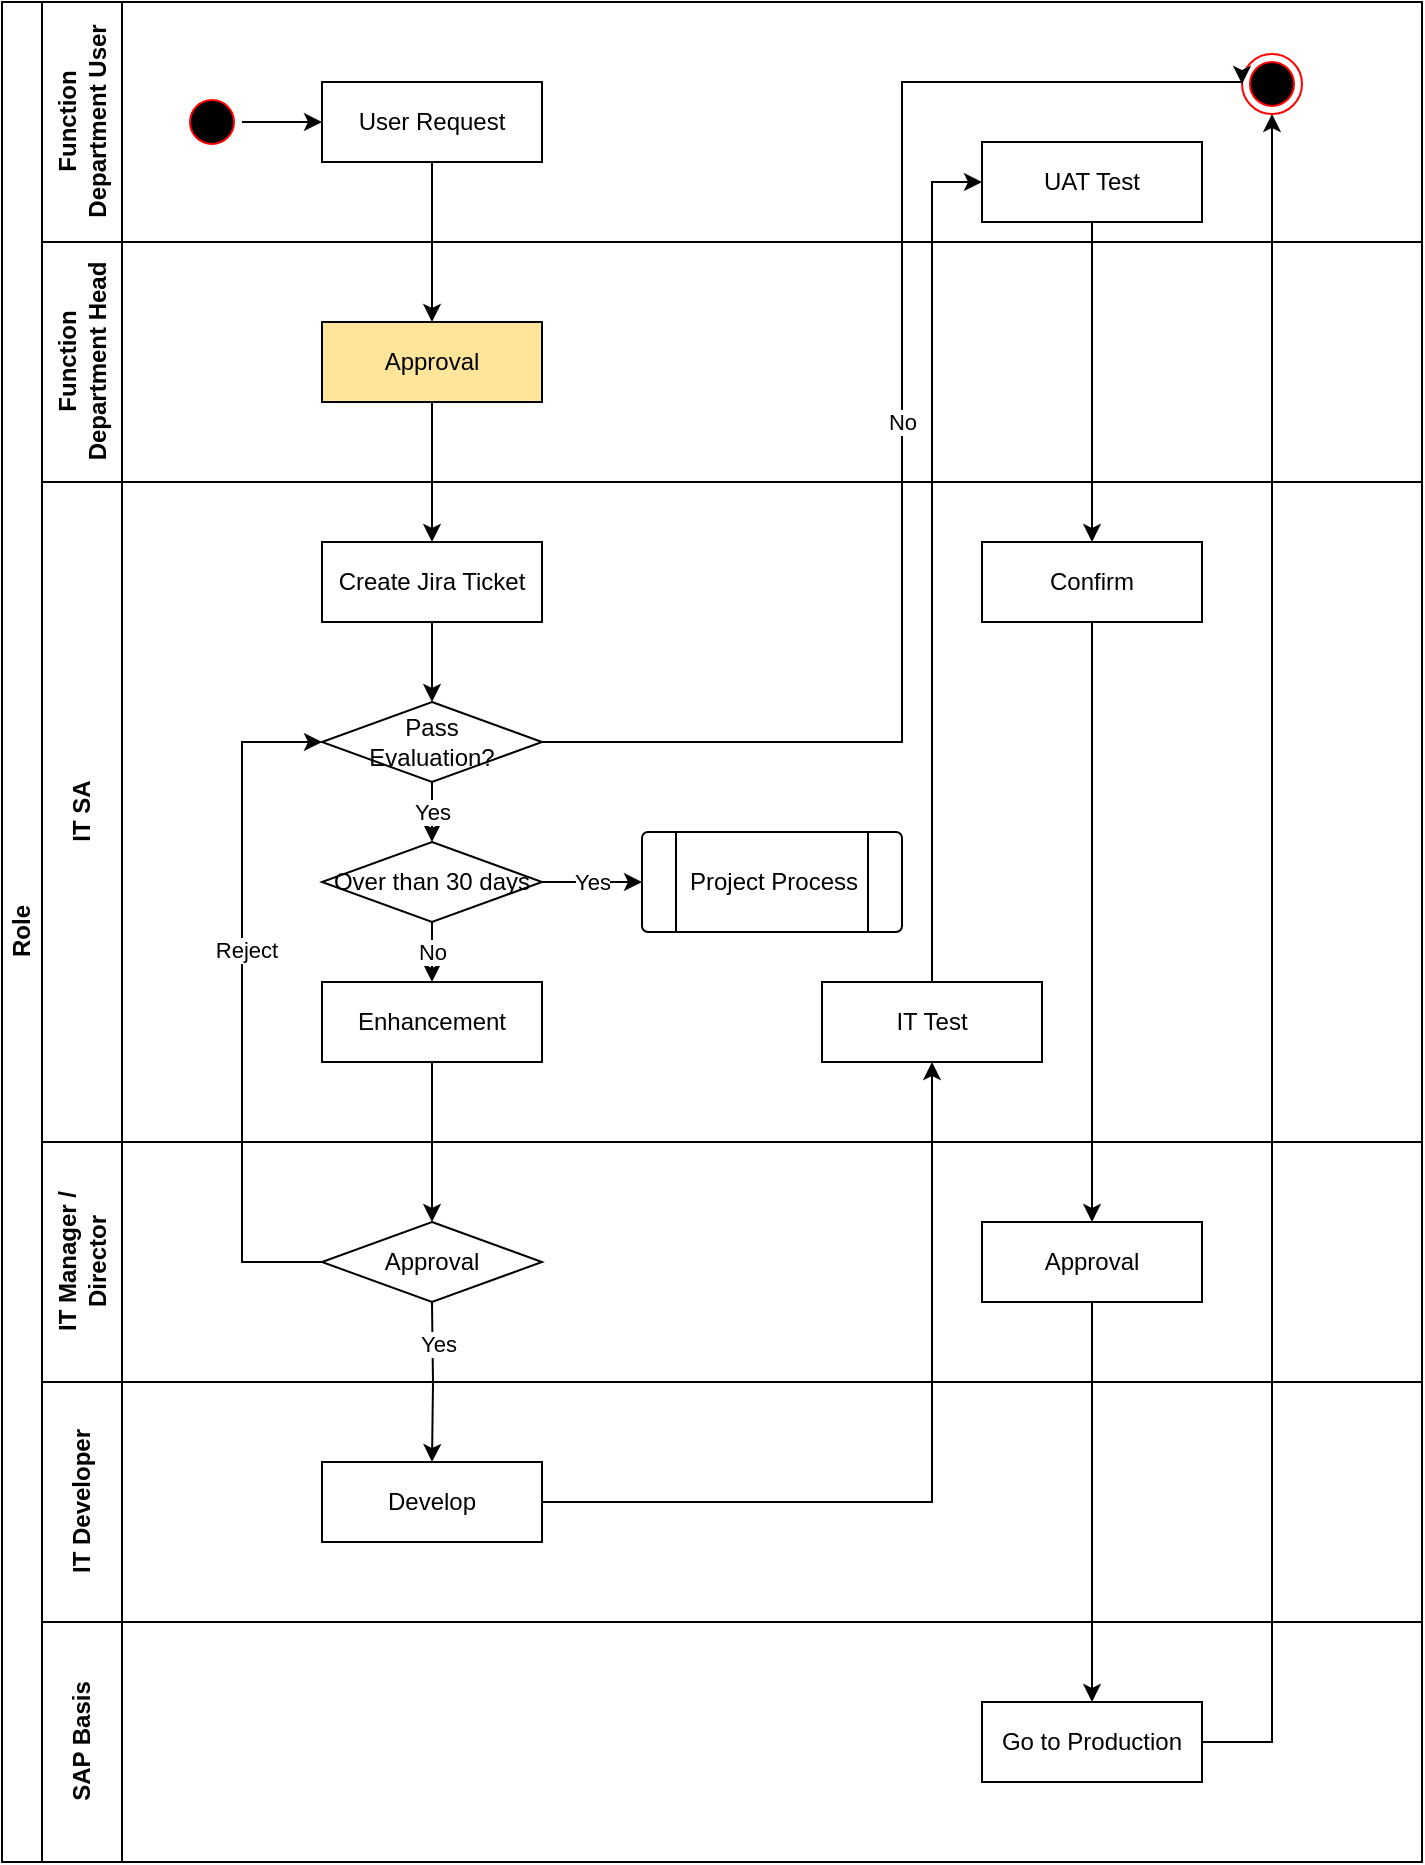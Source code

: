 <mxfile version="15.2.9" type="github">
  <diagram id="prtHgNgQTEPvFCAcTncT" name="Page-1">
    <mxGraphModel dx="894" dy="589" grid="1" gridSize="10" guides="1" tooltips="1" connect="1" arrows="1" fold="1" page="1" pageScale="1" pageWidth="827" pageHeight="1169" math="0" shadow="0">
      <root>
        <mxCell id="0" />
        <mxCell id="1" parent="0" />
        <mxCell id="dNxyNK7c78bLwvsdeMH5-19" value="Role" style="swimlane;html=1;childLayout=stackLayout;resizeParent=1;resizeParentMax=0;horizontal=0;startSize=20;horizontalStack=0;" parent="1" vertex="1">
          <mxGeometry x="50" y="60" width="710" height="930" as="geometry" />
        </mxCell>
        <mxCell id="dNxyNK7c78bLwvsdeMH5-20" value="Function &lt;br&gt;Department User" style="swimlane;html=1;startSize=40;horizontal=0;" parent="dNxyNK7c78bLwvsdeMH5-19" vertex="1">
          <mxGeometry x="20" width="690" height="120" as="geometry">
            <mxRectangle x="20" width="430" height="20" as="alternateBounds" />
          </mxGeometry>
        </mxCell>
        <mxCell id="T2dY3gX-q8fYthvRwjSA-81" value="" style="edgeStyle=orthogonalEdgeStyle;rounded=0;orthogonalLoop=1;jettySize=auto;html=1;" edge="1" parent="dNxyNK7c78bLwvsdeMH5-20" source="T2dY3gX-q8fYthvRwjSA-45" target="T2dY3gX-q8fYthvRwjSA-48">
          <mxGeometry relative="1" as="geometry" />
        </mxCell>
        <mxCell id="T2dY3gX-q8fYthvRwjSA-45" value="" style="ellipse;html=1;shape=startState;fillColor=#000000;strokeColor=#ff0000;" vertex="1" parent="dNxyNK7c78bLwvsdeMH5-20">
          <mxGeometry x="70" y="45" width="30" height="30" as="geometry" />
        </mxCell>
        <mxCell id="T2dY3gX-q8fYthvRwjSA-48" value="User Request" style="rounded=0;whiteSpace=wrap;html=1;" vertex="1" parent="dNxyNK7c78bLwvsdeMH5-20">
          <mxGeometry x="140" y="40" width="110" height="40" as="geometry" />
        </mxCell>
        <mxCell id="T2dY3gX-q8fYthvRwjSA-70" value="UAT Test" style="rounded=0;whiteSpace=wrap;html=1;" vertex="1" parent="dNxyNK7c78bLwvsdeMH5-20">
          <mxGeometry x="470" y="70" width="110" height="40" as="geometry" />
        </mxCell>
        <mxCell id="T2dY3gX-q8fYthvRwjSA-82" value="" style="ellipse;html=1;shape=endState;fillColor=#000000;strokeColor=#ff0000;" vertex="1" parent="dNxyNK7c78bLwvsdeMH5-20">
          <mxGeometry x="600" y="26" width="30" height="30" as="geometry" />
        </mxCell>
        <mxCell id="dNxyNK7c78bLwvsdeMH5-21" value="Function&lt;br&gt;Department Head" style="swimlane;html=1;startSize=40;horizontal=0;" parent="dNxyNK7c78bLwvsdeMH5-19" vertex="1">
          <mxGeometry x="20" y="120" width="690" height="120" as="geometry" />
        </mxCell>
        <mxCell id="T2dY3gX-q8fYthvRwjSA-49" value="Approval" style="rounded=0;whiteSpace=wrap;html=1;fillColor=#FFE599;" vertex="1" parent="dNxyNK7c78bLwvsdeMH5-21">
          <mxGeometry x="140" y="40" width="110" height="40" as="geometry" />
        </mxCell>
        <mxCell id="dNxyNK7c78bLwvsdeMH5-22" value="IT SA" style="swimlane;html=1;startSize=40;horizontal=0;" parent="dNxyNK7c78bLwvsdeMH5-19" vertex="1">
          <mxGeometry x="20" y="240" width="690" height="330" as="geometry" />
        </mxCell>
        <mxCell id="T2dY3gX-q8fYthvRwjSA-54" value="Yes" style="edgeStyle=orthogonalEdgeStyle;rounded=0;orthogonalLoop=1;jettySize=auto;html=1;" edge="1" parent="dNxyNK7c78bLwvsdeMH5-22" source="T2dY3gX-q8fYthvRwjSA-51" target="T2dY3gX-q8fYthvRwjSA-53">
          <mxGeometry relative="1" as="geometry" />
        </mxCell>
        <mxCell id="T2dY3gX-q8fYthvRwjSA-51" value="Pass&lt;br&gt;Evaluation?" style="strokeWidth=1;html=1;shape=mxgraph.flowchart.decision;whiteSpace=wrap;" vertex="1" parent="dNxyNK7c78bLwvsdeMH5-22">
          <mxGeometry x="140" y="110" width="110" height="40" as="geometry" />
        </mxCell>
        <mxCell id="T2dY3gX-q8fYthvRwjSA-56" value="Yes" style="edgeStyle=orthogonalEdgeStyle;rounded=0;orthogonalLoop=1;jettySize=auto;html=1;" edge="1" parent="dNxyNK7c78bLwvsdeMH5-22" source="T2dY3gX-q8fYthvRwjSA-53" target="T2dY3gX-q8fYthvRwjSA-58">
          <mxGeometry relative="1" as="geometry">
            <mxPoint x="290" y="120" as="targetPoint" />
          </mxGeometry>
        </mxCell>
        <mxCell id="T2dY3gX-q8fYthvRwjSA-61" value="No" style="edgeStyle=orthogonalEdgeStyle;rounded=0;orthogonalLoop=1;jettySize=auto;html=1;" edge="1" parent="dNxyNK7c78bLwvsdeMH5-22" source="T2dY3gX-q8fYthvRwjSA-53" target="T2dY3gX-q8fYthvRwjSA-60">
          <mxGeometry relative="1" as="geometry" />
        </mxCell>
        <mxCell id="T2dY3gX-q8fYthvRwjSA-53" value="Over than 30 days" style="strokeWidth=1;html=1;shape=mxgraph.flowchart.decision;whiteSpace=wrap;" vertex="1" parent="dNxyNK7c78bLwvsdeMH5-22">
          <mxGeometry x="140" y="180" width="110" height="40" as="geometry" />
        </mxCell>
        <mxCell id="T2dY3gX-q8fYthvRwjSA-58" value="Project Process" style="verticalLabelPosition=middle;verticalAlign=middle;html=1;shape=process;whiteSpace=wrap;rounded=1;size=0.133;arcSize=6;strokeWidth=1;labelPosition=center;align=center;" vertex="1" parent="dNxyNK7c78bLwvsdeMH5-22">
          <mxGeometry x="300" y="175" width="130" height="50" as="geometry" />
        </mxCell>
        <mxCell id="T2dY3gX-q8fYthvRwjSA-60" value="Enhancement" style="rounded=0;whiteSpace=wrap;html=1;" vertex="1" parent="dNxyNK7c78bLwvsdeMH5-22">
          <mxGeometry x="140" y="250" width="110" height="40" as="geometry" />
        </mxCell>
        <mxCell id="T2dY3gX-q8fYthvRwjSA-85" style="edgeStyle=orthogonalEdgeStyle;rounded=0;orthogonalLoop=1;jettySize=auto;html=1;entryX=0.5;entryY=0;entryDx=0;entryDy=0;entryPerimeter=0;" edge="1" parent="dNxyNK7c78bLwvsdeMH5-22" source="T2dY3gX-q8fYthvRwjSA-62" target="T2dY3gX-q8fYthvRwjSA-51">
          <mxGeometry relative="1" as="geometry" />
        </mxCell>
        <mxCell id="T2dY3gX-q8fYthvRwjSA-62" value="Create Jira Ticket" style="rounded=0;whiteSpace=wrap;html=1;" vertex="1" parent="dNxyNK7c78bLwvsdeMH5-22">
          <mxGeometry x="140" y="30" width="110" height="40" as="geometry" />
        </mxCell>
        <mxCell id="T2dY3gX-q8fYthvRwjSA-68" value="IT Test" style="rounded=0;whiteSpace=wrap;html=1;" vertex="1" parent="dNxyNK7c78bLwvsdeMH5-22">
          <mxGeometry x="390" y="250" width="110" height="40" as="geometry" />
        </mxCell>
        <mxCell id="T2dY3gX-q8fYthvRwjSA-72" value="Confirm" style="rounded=0;whiteSpace=wrap;html=1;" vertex="1" parent="dNxyNK7c78bLwvsdeMH5-22">
          <mxGeometry x="470" y="30" width="110" height="40" as="geometry" />
        </mxCell>
        <mxCell id="T2dY3gX-q8fYthvRwjSA-38" value="IT Manager /&lt;br&gt;Director" style="swimlane;html=1;startSize=40;horizontal=0;" vertex="1" parent="dNxyNK7c78bLwvsdeMH5-19">
          <mxGeometry x="20" y="570" width="690" height="120" as="geometry" />
        </mxCell>
        <mxCell id="T2dY3gX-q8fYthvRwjSA-74" value="Approval" style="rounded=0;whiteSpace=wrap;html=1;" vertex="1" parent="T2dY3gX-q8fYthvRwjSA-38">
          <mxGeometry x="470" y="40" width="110" height="40" as="geometry" />
        </mxCell>
        <mxCell id="T2dY3gX-q8fYthvRwjSA-87" value="Approval" style="strokeWidth=1;html=1;shape=mxgraph.flowchart.decision;whiteSpace=wrap;" vertex="1" parent="T2dY3gX-q8fYthvRwjSA-38">
          <mxGeometry x="140" y="40" width="110" height="40" as="geometry" />
        </mxCell>
        <mxCell id="T2dY3gX-q8fYthvRwjSA-43" value="IT Developer" style="swimlane;html=1;startSize=40;horizontal=0;" vertex="1" parent="dNxyNK7c78bLwvsdeMH5-19">
          <mxGeometry x="20" y="690" width="690" height="120" as="geometry" />
        </mxCell>
        <mxCell id="T2dY3gX-q8fYthvRwjSA-66" value="Develop" style="rounded=0;whiteSpace=wrap;html=1;" vertex="1" parent="T2dY3gX-q8fYthvRwjSA-43">
          <mxGeometry x="140" y="40" width="110" height="40" as="geometry" />
        </mxCell>
        <mxCell id="T2dY3gX-q8fYthvRwjSA-44" value="SAP Basis" style="swimlane;html=1;startSize=40;horizontal=0;" vertex="1" parent="dNxyNK7c78bLwvsdeMH5-19">
          <mxGeometry x="20" y="810" width="690" height="120" as="geometry" />
        </mxCell>
        <mxCell id="T2dY3gX-q8fYthvRwjSA-76" value="Go to Production" style="rounded=0;whiteSpace=wrap;html=1;" vertex="1" parent="T2dY3gX-q8fYthvRwjSA-44">
          <mxGeometry x="470" y="40" width="110" height="40" as="geometry" />
        </mxCell>
        <mxCell id="T2dY3gX-q8fYthvRwjSA-50" value="" style="edgeStyle=orthogonalEdgeStyle;rounded=0;orthogonalLoop=1;jettySize=auto;html=1;" edge="1" parent="dNxyNK7c78bLwvsdeMH5-19" source="T2dY3gX-q8fYthvRwjSA-48" target="T2dY3gX-q8fYthvRwjSA-49">
          <mxGeometry relative="1" as="geometry" />
        </mxCell>
        <mxCell id="T2dY3gX-q8fYthvRwjSA-52" value="" style="edgeStyle=orthogonalEdgeStyle;rounded=0;orthogonalLoop=1;jettySize=auto;html=1;" edge="1" parent="dNxyNK7c78bLwvsdeMH5-19" source="T2dY3gX-q8fYthvRwjSA-49" target="T2dY3gX-q8fYthvRwjSA-62">
          <mxGeometry relative="1" as="geometry">
            <mxPoint x="220" y="240" as="targetPoint" />
          </mxGeometry>
        </mxCell>
        <mxCell id="T2dY3gX-q8fYthvRwjSA-67" value="" style="edgeStyle=orthogonalEdgeStyle;rounded=0;orthogonalLoop=1;jettySize=auto;html=1;" edge="1" parent="dNxyNK7c78bLwvsdeMH5-19" target="T2dY3gX-q8fYthvRwjSA-66">
          <mxGeometry relative="1" as="geometry">
            <mxPoint x="215" y="650" as="sourcePoint" />
          </mxGeometry>
        </mxCell>
        <mxCell id="T2dY3gX-q8fYthvRwjSA-88" value="Yes" style="edgeLabel;html=1;align=center;verticalAlign=middle;resizable=0;points=[];" vertex="1" connectable="0" parent="T2dY3gX-q8fYthvRwjSA-67">
          <mxGeometry x="-0.475" y="2" relative="1" as="geometry">
            <mxPoint as="offset" />
          </mxGeometry>
        </mxCell>
        <mxCell id="T2dY3gX-q8fYthvRwjSA-69" style="edgeStyle=orthogonalEdgeStyle;rounded=0;orthogonalLoop=1;jettySize=auto;html=1;" edge="1" parent="dNxyNK7c78bLwvsdeMH5-19" source="T2dY3gX-q8fYthvRwjSA-66" target="T2dY3gX-q8fYthvRwjSA-68">
          <mxGeometry relative="1" as="geometry" />
        </mxCell>
        <mxCell id="T2dY3gX-q8fYthvRwjSA-71" style="edgeStyle=orthogonalEdgeStyle;rounded=0;orthogonalLoop=1;jettySize=auto;html=1;entryX=0;entryY=0.5;entryDx=0;entryDy=0;" edge="1" parent="dNxyNK7c78bLwvsdeMH5-19" source="T2dY3gX-q8fYthvRwjSA-68" target="T2dY3gX-q8fYthvRwjSA-70">
          <mxGeometry relative="1" as="geometry" />
        </mxCell>
        <mxCell id="T2dY3gX-q8fYthvRwjSA-73" style="edgeStyle=orthogonalEdgeStyle;rounded=0;orthogonalLoop=1;jettySize=auto;html=1;entryX=0.5;entryY=0;entryDx=0;entryDy=0;" edge="1" parent="dNxyNK7c78bLwvsdeMH5-19" source="T2dY3gX-q8fYthvRwjSA-70" target="T2dY3gX-q8fYthvRwjSA-72">
          <mxGeometry relative="1" as="geometry" />
        </mxCell>
        <mxCell id="T2dY3gX-q8fYthvRwjSA-75" style="edgeStyle=orthogonalEdgeStyle;rounded=0;orthogonalLoop=1;jettySize=auto;html=1;entryX=0.5;entryY=0;entryDx=0;entryDy=0;" edge="1" parent="dNxyNK7c78bLwvsdeMH5-19" source="T2dY3gX-q8fYthvRwjSA-72" target="T2dY3gX-q8fYthvRwjSA-74">
          <mxGeometry relative="1" as="geometry" />
        </mxCell>
        <mxCell id="T2dY3gX-q8fYthvRwjSA-78" style="edgeStyle=orthogonalEdgeStyle;rounded=0;orthogonalLoop=1;jettySize=auto;html=1;entryX=0.5;entryY=0;entryDx=0;entryDy=0;" edge="1" parent="dNxyNK7c78bLwvsdeMH5-19" source="T2dY3gX-q8fYthvRwjSA-74" target="T2dY3gX-q8fYthvRwjSA-76">
          <mxGeometry relative="1" as="geometry" />
        </mxCell>
        <mxCell id="T2dY3gX-q8fYthvRwjSA-79" style="edgeStyle=orthogonalEdgeStyle;rounded=0;orthogonalLoop=1;jettySize=auto;html=1;" edge="1" parent="dNxyNK7c78bLwvsdeMH5-19" source="T2dY3gX-q8fYthvRwjSA-76" target="T2dY3gX-q8fYthvRwjSA-82">
          <mxGeometry relative="1" as="geometry">
            <mxPoint x="635" y="100" as="targetPoint" />
            <Array as="points">
              <mxPoint x="635" y="870" />
            </Array>
          </mxGeometry>
        </mxCell>
        <mxCell id="T2dY3gX-q8fYthvRwjSA-80" value="No" style="edgeStyle=orthogonalEdgeStyle;rounded=0;orthogonalLoop=1;jettySize=auto;html=1;entryX=0;entryY=0.5;entryDx=0;entryDy=0;exitX=1;exitY=0.5;exitDx=0;exitDy=0;exitPerimeter=0;" edge="1" parent="dNxyNK7c78bLwvsdeMH5-19" source="T2dY3gX-q8fYthvRwjSA-51" target="T2dY3gX-q8fYthvRwjSA-82">
          <mxGeometry relative="1" as="geometry">
            <mxPoint x="580" y="40" as="targetPoint" />
            <Array as="points">
              <mxPoint x="450" y="370" />
              <mxPoint x="450" y="40" />
            </Array>
          </mxGeometry>
        </mxCell>
        <mxCell id="T2dY3gX-q8fYthvRwjSA-86" style="edgeStyle=orthogonalEdgeStyle;rounded=0;orthogonalLoop=1;jettySize=auto;html=1;" edge="1" parent="dNxyNK7c78bLwvsdeMH5-19" source="T2dY3gX-q8fYthvRwjSA-60">
          <mxGeometry relative="1" as="geometry">
            <mxPoint x="215" y="610" as="targetPoint" />
          </mxGeometry>
        </mxCell>
        <mxCell id="T2dY3gX-q8fYthvRwjSA-89" style="edgeStyle=orthogonalEdgeStyle;rounded=0;orthogonalLoop=1;jettySize=auto;html=1;entryX=0;entryY=0.5;entryDx=0;entryDy=0;entryPerimeter=0;" edge="1" parent="dNxyNK7c78bLwvsdeMH5-19" source="T2dY3gX-q8fYthvRwjSA-87" target="T2dY3gX-q8fYthvRwjSA-51">
          <mxGeometry relative="1" as="geometry">
            <Array as="points">
              <mxPoint x="120" y="630" />
              <mxPoint x="120" y="370" />
            </Array>
          </mxGeometry>
        </mxCell>
        <mxCell id="T2dY3gX-q8fYthvRwjSA-91" value="Reject" style="edgeLabel;html=1;align=center;verticalAlign=middle;resizable=0;points=[];" vertex="1" connectable="0" parent="T2dY3gX-q8fYthvRwjSA-89">
          <mxGeometry x="0.153" y="-2" relative="1" as="geometry">
            <mxPoint as="offset" />
          </mxGeometry>
        </mxCell>
      </root>
    </mxGraphModel>
  </diagram>
</mxfile>
